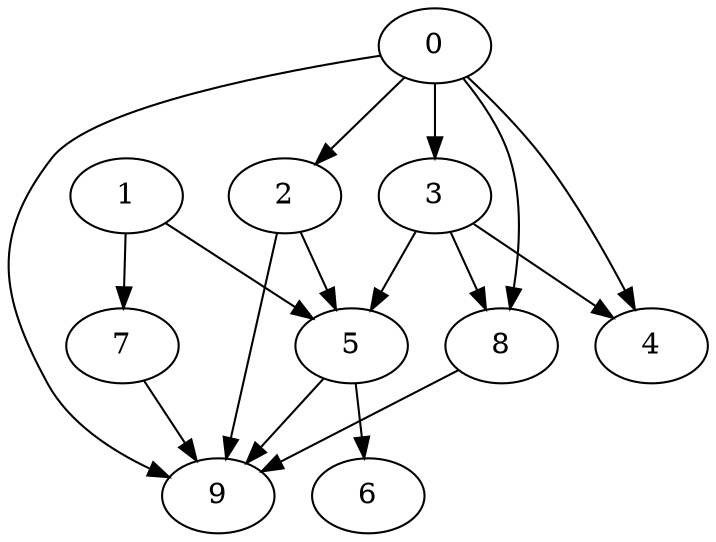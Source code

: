 digraph "Random_Nodes_10_Density_1.60_CCR_0.10_WeightType_Random_Heterogeneous-4-4" {
0 [Weight=180];
2 [Weight=180];
1 [Weight=162];
3 [Weight=36];
5 [Weight=72];
7 [Weight=72];
8 [Weight=72];
6 [Weight=126];
4 [Weight=54];
9 [Weight=54];
0 -> 9 [Weight=5];
3 -> 4 [Weight=6];
2 -> 9 [Weight=2];
0 -> 2 [Weight=3];
3 -> 5 [Weight=10];
8 -> 9 [Weight=3];
0 -> 3 [Weight=4];
1 -> 7 [Weight=5];
7 -> 9 [Weight=10];
0 -> 4 [Weight=10];
5 -> 9 [Weight=6];
3 -> 8 [Weight=10];
0 -> 8 [Weight=8];
2 -> 5 [Weight=6];
5 -> 6 [Weight=5];
1 -> 5 [Weight=8];
}
